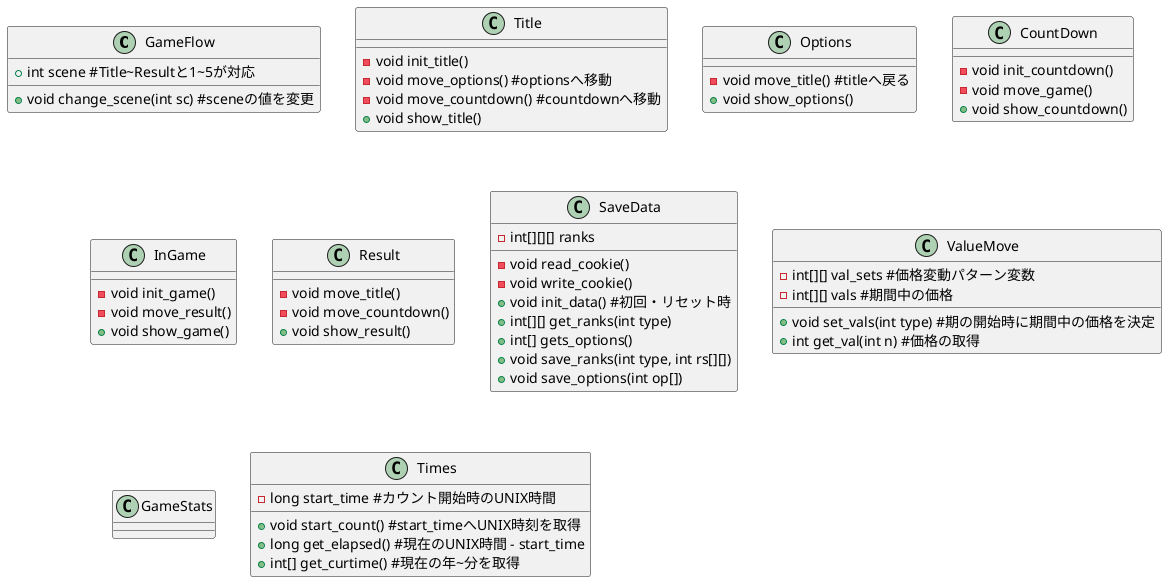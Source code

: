 @startuml
class GameFlow {
  +int scene #Title~Resultと1~5が対応

  +void change_scene(int sc) #sceneの値を変更
}

class Title {
  -void init_title()
  -void move_options() #optionsへ移動
  -void move_countdown() #countdownへ移動
  +void show_title()
}

class Options {
  -void move_title() #titleへ戻る
  +void show_options()
}

class CountDown {
  -void init_countdown()
  -void move_game()
  +void show_countdown()
}

class InGame {
  -void init_game()
  -void move_result()
  +void show_game()
}

class Result {
  -void move_title()
  -void move_countdown()
  +void show_result()
}

class SaveData {
  -int[][][] ranks

  -void read_cookie()
  -void write_cookie()
  +void init_data() #初回・リセット時
  +int[][] get_ranks(int type)
  +int[] gets_options()
  +void save_ranks(int type, int rs[][])
  +void save_options(int op[])
}

class ValueMove {
  -int[][] val_sets #価格変動パターン変数
  -int[][] vals #期間中の価格

  +void set_vals(int type) #期の開始時に期間中の価格を決定
  +int get_val(int n) #価格の取得
}

class GameStats {

}

class Times {
  -long start_time #カウント開始時のUNIX時間

  +void start_count() #start_timeへUNIX時刻を取得
  +long get_elapsed() #現在のUNIX時間 - start_time
  +int[] get_curtime() #現在の年~分を取得
}
@enduml